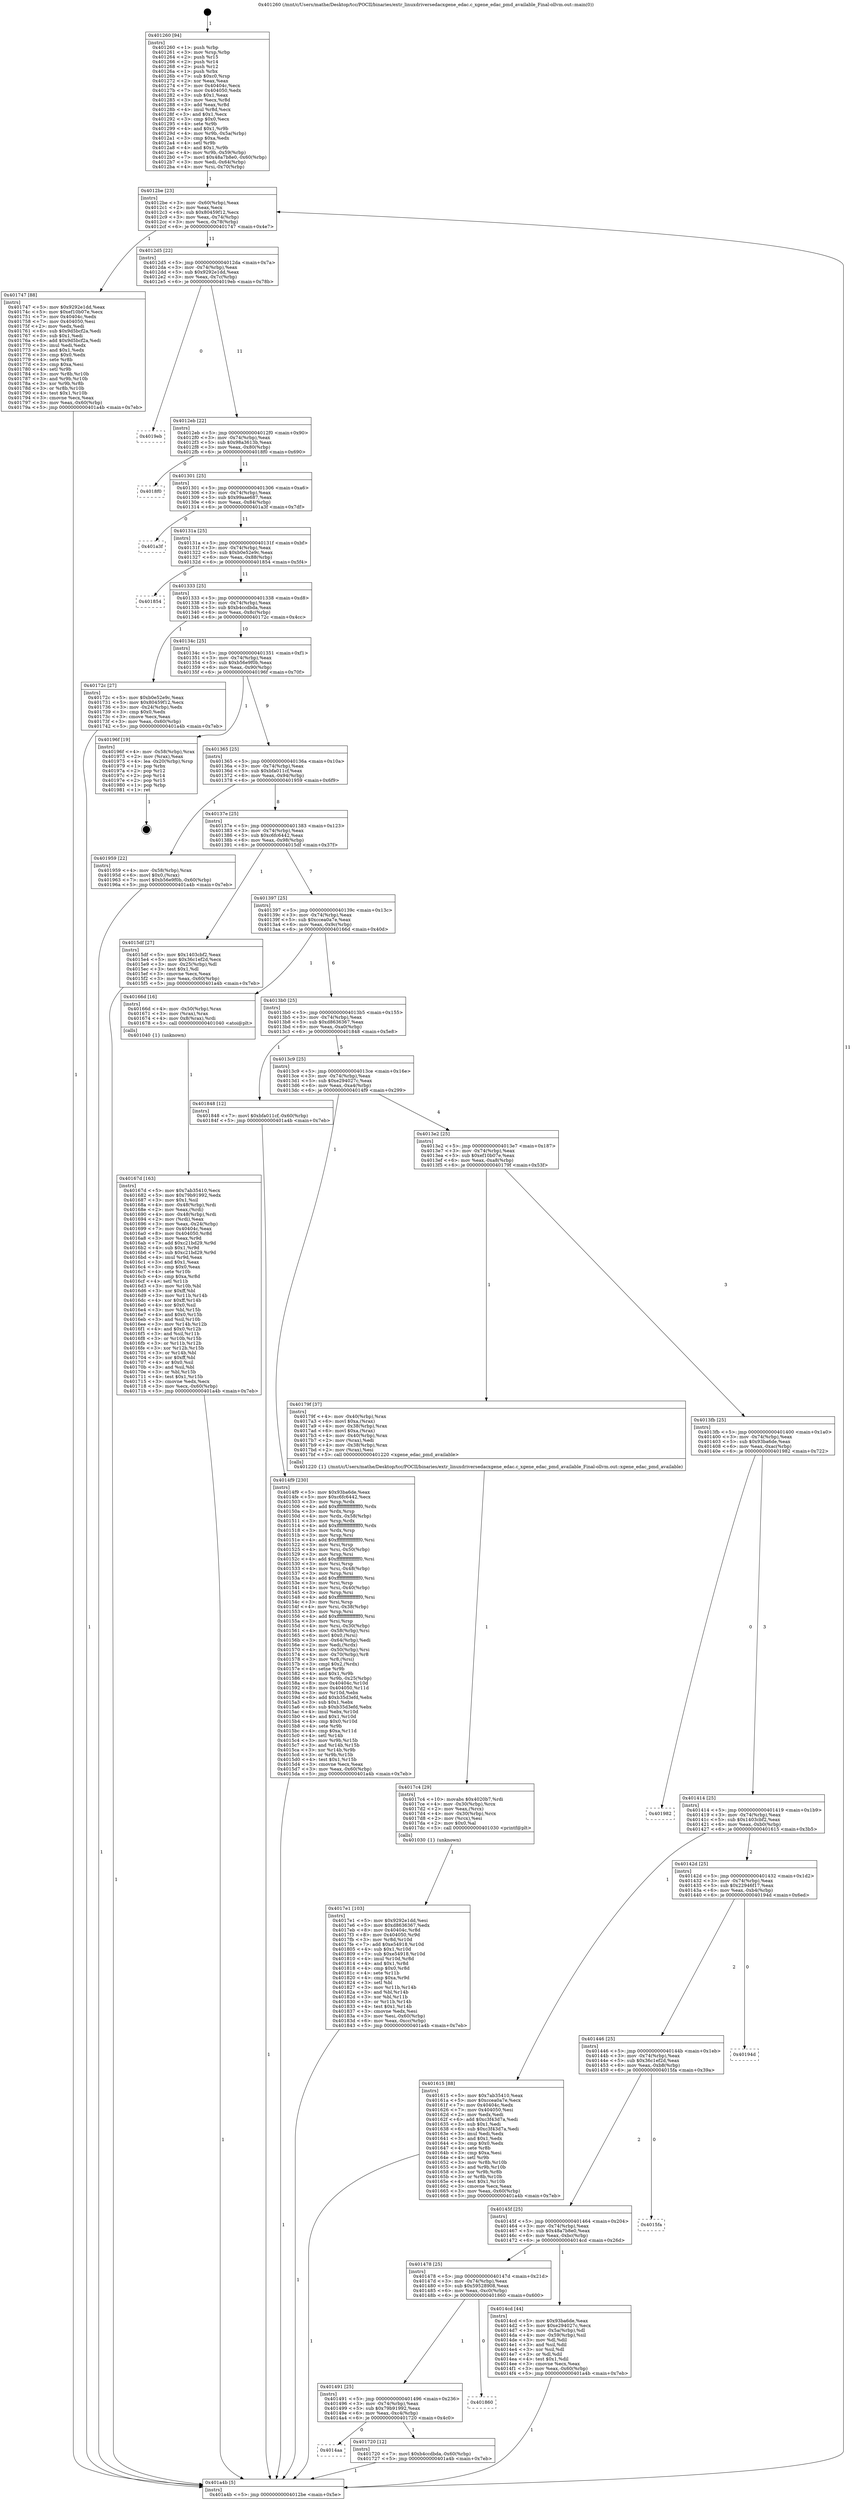 digraph "0x401260" {
  label = "0x401260 (/mnt/c/Users/mathe/Desktop/tcc/POCII/binaries/extr_linuxdriversedacxgene_edac.c_xgene_edac_pmd_available_Final-ollvm.out::main(0))"
  labelloc = "t"
  node[shape=record]

  Entry [label="",width=0.3,height=0.3,shape=circle,fillcolor=black,style=filled]
  "0x4012be" [label="{
     0x4012be [23]\l
     | [instrs]\l
     &nbsp;&nbsp;0x4012be \<+3\>: mov -0x60(%rbp),%eax\l
     &nbsp;&nbsp;0x4012c1 \<+2\>: mov %eax,%ecx\l
     &nbsp;&nbsp;0x4012c3 \<+6\>: sub $0x80459f12,%ecx\l
     &nbsp;&nbsp;0x4012c9 \<+3\>: mov %eax,-0x74(%rbp)\l
     &nbsp;&nbsp;0x4012cc \<+3\>: mov %ecx,-0x78(%rbp)\l
     &nbsp;&nbsp;0x4012cf \<+6\>: je 0000000000401747 \<main+0x4e7\>\l
  }"]
  "0x401747" [label="{
     0x401747 [88]\l
     | [instrs]\l
     &nbsp;&nbsp;0x401747 \<+5\>: mov $0x9292e1dd,%eax\l
     &nbsp;&nbsp;0x40174c \<+5\>: mov $0xef10b07e,%ecx\l
     &nbsp;&nbsp;0x401751 \<+7\>: mov 0x40404c,%edx\l
     &nbsp;&nbsp;0x401758 \<+7\>: mov 0x404050,%esi\l
     &nbsp;&nbsp;0x40175f \<+2\>: mov %edx,%edi\l
     &nbsp;&nbsp;0x401761 \<+6\>: sub $0x9d5bcf2a,%edi\l
     &nbsp;&nbsp;0x401767 \<+3\>: sub $0x1,%edi\l
     &nbsp;&nbsp;0x40176a \<+6\>: add $0x9d5bcf2a,%edi\l
     &nbsp;&nbsp;0x401770 \<+3\>: imul %edi,%edx\l
     &nbsp;&nbsp;0x401773 \<+3\>: and $0x1,%edx\l
     &nbsp;&nbsp;0x401776 \<+3\>: cmp $0x0,%edx\l
     &nbsp;&nbsp;0x401779 \<+4\>: sete %r8b\l
     &nbsp;&nbsp;0x40177d \<+3\>: cmp $0xa,%esi\l
     &nbsp;&nbsp;0x401780 \<+4\>: setl %r9b\l
     &nbsp;&nbsp;0x401784 \<+3\>: mov %r8b,%r10b\l
     &nbsp;&nbsp;0x401787 \<+3\>: and %r9b,%r10b\l
     &nbsp;&nbsp;0x40178a \<+3\>: xor %r9b,%r8b\l
     &nbsp;&nbsp;0x40178d \<+3\>: or %r8b,%r10b\l
     &nbsp;&nbsp;0x401790 \<+4\>: test $0x1,%r10b\l
     &nbsp;&nbsp;0x401794 \<+3\>: cmovne %ecx,%eax\l
     &nbsp;&nbsp;0x401797 \<+3\>: mov %eax,-0x60(%rbp)\l
     &nbsp;&nbsp;0x40179a \<+5\>: jmp 0000000000401a4b \<main+0x7eb\>\l
  }"]
  "0x4012d5" [label="{
     0x4012d5 [22]\l
     | [instrs]\l
     &nbsp;&nbsp;0x4012d5 \<+5\>: jmp 00000000004012da \<main+0x7a\>\l
     &nbsp;&nbsp;0x4012da \<+3\>: mov -0x74(%rbp),%eax\l
     &nbsp;&nbsp;0x4012dd \<+5\>: sub $0x9292e1dd,%eax\l
     &nbsp;&nbsp;0x4012e2 \<+3\>: mov %eax,-0x7c(%rbp)\l
     &nbsp;&nbsp;0x4012e5 \<+6\>: je 00000000004019eb \<main+0x78b\>\l
  }"]
  Exit [label="",width=0.3,height=0.3,shape=circle,fillcolor=black,style=filled,peripheries=2]
  "0x4019eb" [label="{
     0x4019eb\l
  }", style=dashed]
  "0x4012eb" [label="{
     0x4012eb [22]\l
     | [instrs]\l
     &nbsp;&nbsp;0x4012eb \<+5\>: jmp 00000000004012f0 \<main+0x90\>\l
     &nbsp;&nbsp;0x4012f0 \<+3\>: mov -0x74(%rbp),%eax\l
     &nbsp;&nbsp;0x4012f3 \<+5\>: sub $0x98a3613b,%eax\l
     &nbsp;&nbsp;0x4012f8 \<+3\>: mov %eax,-0x80(%rbp)\l
     &nbsp;&nbsp;0x4012fb \<+6\>: je 00000000004018f0 \<main+0x690\>\l
  }"]
  "0x4017e1" [label="{
     0x4017e1 [103]\l
     | [instrs]\l
     &nbsp;&nbsp;0x4017e1 \<+5\>: mov $0x9292e1dd,%esi\l
     &nbsp;&nbsp;0x4017e6 \<+5\>: mov $0xd8636367,%edx\l
     &nbsp;&nbsp;0x4017eb \<+8\>: mov 0x40404c,%r8d\l
     &nbsp;&nbsp;0x4017f3 \<+8\>: mov 0x404050,%r9d\l
     &nbsp;&nbsp;0x4017fb \<+3\>: mov %r8d,%r10d\l
     &nbsp;&nbsp;0x4017fe \<+7\>: add $0xe54918,%r10d\l
     &nbsp;&nbsp;0x401805 \<+4\>: sub $0x1,%r10d\l
     &nbsp;&nbsp;0x401809 \<+7\>: sub $0xe54918,%r10d\l
     &nbsp;&nbsp;0x401810 \<+4\>: imul %r10d,%r8d\l
     &nbsp;&nbsp;0x401814 \<+4\>: and $0x1,%r8d\l
     &nbsp;&nbsp;0x401818 \<+4\>: cmp $0x0,%r8d\l
     &nbsp;&nbsp;0x40181c \<+4\>: sete %r11b\l
     &nbsp;&nbsp;0x401820 \<+4\>: cmp $0xa,%r9d\l
     &nbsp;&nbsp;0x401824 \<+3\>: setl %bl\l
     &nbsp;&nbsp;0x401827 \<+3\>: mov %r11b,%r14b\l
     &nbsp;&nbsp;0x40182a \<+3\>: and %bl,%r14b\l
     &nbsp;&nbsp;0x40182d \<+3\>: xor %bl,%r11b\l
     &nbsp;&nbsp;0x401830 \<+3\>: or %r11b,%r14b\l
     &nbsp;&nbsp;0x401833 \<+4\>: test $0x1,%r14b\l
     &nbsp;&nbsp;0x401837 \<+3\>: cmovne %edx,%esi\l
     &nbsp;&nbsp;0x40183a \<+3\>: mov %esi,-0x60(%rbp)\l
     &nbsp;&nbsp;0x40183d \<+6\>: mov %eax,-0xcc(%rbp)\l
     &nbsp;&nbsp;0x401843 \<+5\>: jmp 0000000000401a4b \<main+0x7eb\>\l
  }"]
  "0x4018f0" [label="{
     0x4018f0\l
  }", style=dashed]
  "0x401301" [label="{
     0x401301 [25]\l
     | [instrs]\l
     &nbsp;&nbsp;0x401301 \<+5\>: jmp 0000000000401306 \<main+0xa6\>\l
     &nbsp;&nbsp;0x401306 \<+3\>: mov -0x74(%rbp),%eax\l
     &nbsp;&nbsp;0x401309 \<+5\>: sub $0x99aae687,%eax\l
     &nbsp;&nbsp;0x40130e \<+6\>: mov %eax,-0x84(%rbp)\l
     &nbsp;&nbsp;0x401314 \<+6\>: je 0000000000401a3f \<main+0x7df\>\l
  }"]
  "0x4017c4" [label="{
     0x4017c4 [29]\l
     | [instrs]\l
     &nbsp;&nbsp;0x4017c4 \<+10\>: movabs $0x4020b7,%rdi\l
     &nbsp;&nbsp;0x4017ce \<+4\>: mov -0x30(%rbp),%rcx\l
     &nbsp;&nbsp;0x4017d2 \<+2\>: mov %eax,(%rcx)\l
     &nbsp;&nbsp;0x4017d4 \<+4\>: mov -0x30(%rbp),%rcx\l
     &nbsp;&nbsp;0x4017d8 \<+2\>: mov (%rcx),%esi\l
     &nbsp;&nbsp;0x4017da \<+2\>: mov $0x0,%al\l
     &nbsp;&nbsp;0x4017dc \<+5\>: call 0000000000401030 \<printf@plt\>\l
     | [calls]\l
     &nbsp;&nbsp;0x401030 \{1\} (unknown)\l
  }"]
  "0x401a3f" [label="{
     0x401a3f\l
  }", style=dashed]
  "0x40131a" [label="{
     0x40131a [25]\l
     | [instrs]\l
     &nbsp;&nbsp;0x40131a \<+5\>: jmp 000000000040131f \<main+0xbf\>\l
     &nbsp;&nbsp;0x40131f \<+3\>: mov -0x74(%rbp),%eax\l
     &nbsp;&nbsp;0x401322 \<+5\>: sub $0xb0e52e9c,%eax\l
     &nbsp;&nbsp;0x401327 \<+6\>: mov %eax,-0x88(%rbp)\l
     &nbsp;&nbsp;0x40132d \<+6\>: je 0000000000401854 \<main+0x5f4\>\l
  }"]
  "0x4014aa" [label="{
     0x4014aa\l
  }", style=dashed]
  "0x401854" [label="{
     0x401854\l
  }", style=dashed]
  "0x401333" [label="{
     0x401333 [25]\l
     | [instrs]\l
     &nbsp;&nbsp;0x401333 \<+5\>: jmp 0000000000401338 \<main+0xd8\>\l
     &nbsp;&nbsp;0x401338 \<+3\>: mov -0x74(%rbp),%eax\l
     &nbsp;&nbsp;0x40133b \<+5\>: sub $0xb4ccdbda,%eax\l
     &nbsp;&nbsp;0x401340 \<+6\>: mov %eax,-0x8c(%rbp)\l
     &nbsp;&nbsp;0x401346 \<+6\>: je 000000000040172c \<main+0x4cc\>\l
  }"]
  "0x401720" [label="{
     0x401720 [12]\l
     | [instrs]\l
     &nbsp;&nbsp;0x401720 \<+7\>: movl $0xb4ccdbda,-0x60(%rbp)\l
     &nbsp;&nbsp;0x401727 \<+5\>: jmp 0000000000401a4b \<main+0x7eb\>\l
  }"]
  "0x40172c" [label="{
     0x40172c [27]\l
     | [instrs]\l
     &nbsp;&nbsp;0x40172c \<+5\>: mov $0xb0e52e9c,%eax\l
     &nbsp;&nbsp;0x401731 \<+5\>: mov $0x80459f12,%ecx\l
     &nbsp;&nbsp;0x401736 \<+3\>: mov -0x24(%rbp),%edx\l
     &nbsp;&nbsp;0x401739 \<+3\>: cmp $0x0,%edx\l
     &nbsp;&nbsp;0x40173c \<+3\>: cmove %ecx,%eax\l
     &nbsp;&nbsp;0x40173f \<+3\>: mov %eax,-0x60(%rbp)\l
     &nbsp;&nbsp;0x401742 \<+5\>: jmp 0000000000401a4b \<main+0x7eb\>\l
  }"]
  "0x40134c" [label="{
     0x40134c [25]\l
     | [instrs]\l
     &nbsp;&nbsp;0x40134c \<+5\>: jmp 0000000000401351 \<main+0xf1\>\l
     &nbsp;&nbsp;0x401351 \<+3\>: mov -0x74(%rbp),%eax\l
     &nbsp;&nbsp;0x401354 \<+5\>: sub $0xb56e9f0b,%eax\l
     &nbsp;&nbsp;0x401359 \<+6\>: mov %eax,-0x90(%rbp)\l
     &nbsp;&nbsp;0x40135f \<+6\>: je 000000000040196f \<main+0x70f\>\l
  }"]
  "0x401491" [label="{
     0x401491 [25]\l
     | [instrs]\l
     &nbsp;&nbsp;0x401491 \<+5\>: jmp 0000000000401496 \<main+0x236\>\l
     &nbsp;&nbsp;0x401496 \<+3\>: mov -0x74(%rbp),%eax\l
     &nbsp;&nbsp;0x401499 \<+5\>: sub $0x79b91992,%eax\l
     &nbsp;&nbsp;0x40149e \<+6\>: mov %eax,-0xc4(%rbp)\l
     &nbsp;&nbsp;0x4014a4 \<+6\>: je 0000000000401720 \<main+0x4c0\>\l
  }"]
  "0x40196f" [label="{
     0x40196f [19]\l
     | [instrs]\l
     &nbsp;&nbsp;0x40196f \<+4\>: mov -0x58(%rbp),%rax\l
     &nbsp;&nbsp;0x401973 \<+2\>: mov (%rax),%eax\l
     &nbsp;&nbsp;0x401975 \<+4\>: lea -0x20(%rbp),%rsp\l
     &nbsp;&nbsp;0x401979 \<+1\>: pop %rbx\l
     &nbsp;&nbsp;0x40197a \<+2\>: pop %r12\l
     &nbsp;&nbsp;0x40197c \<+2\>: pop %r14\l
     &nbsp;&nbsp;0x40197e \<+2\>: pop %r15\l
     &nbsp;&nbsp;0x401980 \<+1\>: pop %rbp\l
     &nbsp;&nbsp;0x401981 \<+1\>: ret\l
  }"]
  "0x401365" [label="{
     0x401365 [25]\l
     | [instrs]\l
     &nbsp;&nbsp;0x401365 \<+5\>: jmp 000000000040136a \<main+0x10a\>\l
     &nbsp;&nbsp;0x40136a \<+3\>: mov -0x74(%rbp),%eax\l
     &nbsp;&nbsp;0x40136d \<+5\>: sub $0xbfa011cf,%eax\l
     &nbsp;&nbsp;0x401372 \<+6\>: mov %eax,-0x94(%rbp)\l
     &nbsp;&nbsp;0x401378 \<+6\>: je 0000000000401959 \<main+0x6f9\>\l
  }"]
  "0x401860" [label="{
     0x401860\l
  }", style=dashed]
  "0x401959" [label="{
     0x401959 [22]\l
     | [instrs]\l
     &nbsp;&nbsp;0x401959 \<+4\>: mov -0x58(%rbp),%rax\l
     &nbsp;&nbsp;0x40195d \<+6\>: movl $0x0,(%rax)\l
     &nbsp;&nbsp;0x401963 \<+7\>: movl $0xb56e9f0b,-0x60(%rbp)\l
     &nbsp;&nbsp;0x40196a \<+5\>: jmp 0000000000401a4b \<main+0x7eb\>\l
  }"]
  "0x40137e" [label="{
     0x40137e [25]\l
     | [instrs]\l
     &nbsp;&nbsp;0x40137e \<+5\>: jmp 0000000000401383 \<main+0x123\>\l
     &nbsp;&nbsp;0x401383 \<+3\>: mov -0x74(%rbp),%eax\l
     &nbsp;&nbsp;0x401386 \<+5\>: sub $0xc6fc6442,%eax\l
     &nbsp;&nbsp;0x40138b \<+6\>: mov %eax,-0x98(%rbp)\l
     &nbsp;&nbsp;0x401391 \<+6\>: je 00000000004015df \<main+0x37f\>\l
  }"]
  "0x40167d" [label="{
     0x40167d [163]\l
     | [instrs]\l
     &nbsp;&nbsp;0x40167d \<+5\>: mov $0x7ab35410,%ecx\l
     &nbsp;&nbsp;0x401682 \<+5\>: mov $0x79b91992,%edx\l
     &nbsp;&nbsp;0x401687 \<+3\>: mov $0x1,%sil\l
     &nbsp;&nbsp;0x40168a \<+4\>: mov -0x48(%rbp),%rdi\l
     &nbsp;&nbsp;0x40168e \<+2\>: mov %eax,(%rdi)\l
     &nbsp;&nbsp;0x401690 \<+4\>: mov -0x48(%rbp),%rdi\l
     &nbsp;&nbsp;0x401694 \<+2\>: mov (%rdi),%eax\l
     &nbsp;&nbsp;0x401696 \<+3\>: mov %eax,-0x24(%rbp)\l
     &nbsp;&nbsp;0x401699 \<+7\>: mov 0x40404c,%eax\l
     &nbsp;&nbsp;0x4016a0 \<+8\>: mov 0x404050,%r8d\l
     &nbsp;&nbsp;0x4016a8 \<+3\>: mov %eax,%r9d\l
     &nbsp;&nbsp;0x4016ab \<+7\>: add $0xc21bd29,%r9d\l
     &nbsp;&nbsp;0x4016b2 \<+4\>: sub $0x1,%r9d\l
     &nbsp;&nbsp;0x4016b6 \<+7\>: sub $0xc21bd29,%r9d\l
     &nbsp;&nbsp;0x4016bd \<+4\>: imul %r9d,%eax\l
     &nbsp;&nbsp;0x4016c1 \<+3\>: and $0x1,%eax\l
     &nbsp;&nbsp;0x4016c4 \<+3\>: cmp $0x0,%eax\l
     &nbsp;&nbsp;0x4016c7 \<+4\>: sete %r10b\l
     &nbsp;&nbsp;0x4016cb \<+4\>: cmp $0xa,%r8d\l
     &nbsp;&nbsp;0x4016cf \<+4\>: setl %r11b\l
     &nbsp;&nbsp;0x4016d3 \<+3\>: mov %r10b,%bl\l
     &nbsp;&nbsp;0x4016d6 \<+3\>: xor $0xff,%bl\l
     &nbsp;&nbsp;0x4016d9 \<+3\>: mov %r11b,%r14b\l
     &nbsp;&nbsp;0x4016dc \<+4\>: xor $0xff,%r14b\l
     &nbsp;&nbsp;0x4016e0 \<+4\>: xor $0x0,%sil\l
     &nbsp;&nbsp;0x4016e4 \<+3\>: mov %bl,%r15b\l
     &nbsp;&nbsp;0x4016e7 \<+4\>: and $0x0,%r15b\l
     &nbsp;&nbsp;0x4016eb \<+3\>: and %sil,%r10b\l
     &nbsp;&nbsp;0x4016ee \<+3\>: mov %r14b,%r12b\l
     &nbsp;&nbsp;0x4016f1 \<+4\>: and $0x0,%r12b\l
     &nbsp;&nbsp;0x4016f5 \<+3\>: and %sil,%r11b\l
     &nbsp;&nbsp;0x4016f8 \<+3\>: or %r10b,%r15b\l
     &nbsp;&nbsp;0x4016fb \<+3\>: or %r11b,%r12b\l
     &nbsp;&nbsp;0x4016fe \<+3\>: xor %r12b,%r15b\l
     &nbsp;&nbsp;0x401701 \<+3\>: or %r14b,%bl\l
     &nbsp;&nbsp;0x401704 \<+3\>: xor $0xff,%bl\l
     &nbsp;&nbsp;0x401707 \<+4\>: or $0x0,%sil\l
     &nbsp;&nbsp;0x40170b \<+3\>: and %sil,%bl\l
     &nbsp;&nbsp;0x40170e \<+3\>: or %bl,%r15b\l
     &nbsp;&nbsp;0x401711 \<+4\>: test $0x1,%r15b\l
     &nbsp;&nbsp;0x401715 \<+3\>: cmovne %edx,%ecx\l
     &nbsp;&nbsp;0x401718 \<+3\>: mov %ecx,-0x60(%rbp)\l
     &nbsp;&nbsp;0x40171b \<+5\>: jmp 0000000000401a4b \<main+0x7eb\>\l
  }"]
  "0x4015df" [label="{
     0x4015df [27]\l
     | [instrs]\l
     &nbsp;&nbsp;0x4015df \<+5\>: mov $0x1403cbf2,%eax\l
     &nbsp;&nbsp;0x4015e4 \<+5\>: mov $0x36c1ef2d,%ecx\l
     &nbsp;&nbsp;0x4015e9 \<+3\>: mov -0x25(%rbp),%dl\l
     &nbsp;&nbsp;0x4015ec \<+3\>: test $0x1,%dl\l
     &nbsp;&nbsp;0x4015ef \<+3\>: cmovne %ecx,%eax\l
     &nbsp;&nbsp;0x4015f2 \<+3\>: mov %eax,-0x60(%rbp)\l
     &nbsp;&nbsp;0x4015f5 \<+5\>: jmp 0000000000401a4b \<main+0x7eb\>\l
  }"]
  "0x401397" [label="{
     0x401397 [25]\l
     | [instrs]\l
     &nbsp;&nbsp;0x401397 \<+5\>: jmp 000000000040139c \<main+0x13c\>\l
     &nbsp;&nbsp;0x40139c \<+3\>: mov -0x74(%rbp),%eax\l
     &nbsp;&nbsp;0x40139f \<+5\>: sub $0xccea0a7e,%eax\l
     &nbsp;&nbsp;0x4013a4 \<+6\>: mov %eax,-0x9c(%rbp)\l
     &nbsp;&nbsp;0x4013aa \<+6\>: je 000000000040166d \<main+0x40d\>\l
  }"]
  "0x401260" [label="{
     0x401260 [94]\l
     | [instrs]\l
     &nbsp;&nbsp;0x401260 \<+1\>: push %rbp\l
     &nbsp;&nbsp;0x401261 \<+3\>: mov %rsp,%rbp\l
     &nbsp;&nbsp;0x401264 \<+2\>: push %r15\l
     &nbsp;&nbsp;0x401266 \<+2\>: push %r14\l
     &nbsp;&nbsp;0x401268 \<+2\>: push %r12\l
     &nbsp;&nbsp;0x40126a \<+1\>: push %rbx\l
     &nbsp;&nbsp;0x40126b \<+7\>: sub $0xc0,%rsp\l
     &nbsp;&nbsp;0x401272 \<+2\>: xor %eax,%eax\l
     &nbsp;&nbsp;0x401274 \<+7\>: mov 0x40404c,%ecx\l
     &nbsp;&nbsp;0x40127b \<+7\>: mov 0x404050,%edx\l
     &nbsp;&nbsp;0x401282 \<+3\>: sub $0x1,%eax\l
     &nbsp;&nbsp;0x401285 \<+3\>: mov %ecx,%r8d\l
     &nbsp;&nbsp;0x401288 \<+3\>: add %eax,%r8d\l
     &nbsp;&nbsp;0x40128b \<+4\>: imul %r8d,%ecx\l
     &nbsp;&nbsp;0x40128f \<+3\>: and $0x1,%ecx\l
     &nbsp;&nbsp;0x401292 \<+3\>: cmp $0x0,%ecx\l
     &nbsp;&nbsp;0x401295 \<+4\>: sete %r9b\l
     &nbsp;&nbsp;0x401299 \<+4\>: and $0x1,%r9b\l
     &nbsp;&nbsp;0x40129d \<+4\>: mov %r9b,-0x5a(%rbp)\l
     &nbsp;&nbsp;0x4012a1 \<+3\>: cmp $0xa,%edx\l
     &nbsp;&nbsp;0x4012a4 \<+4\>: setl %r9b\l
     &nbsp;&nbsp;0x4012a8 \<+4\>: and $0x1,%r9b\l
     &nbsp;&nbsp;0x4012ac \<+4\>: mov %r9b,-0x59(%rbp)\l
     &nbsp;&nbsp;0x4012b0 \<+7\>: movl $0x48a7b8e0,-0x60(%rbp)\l
     &nbsp;&nbsp;0x4012b7 \<+3\>: mov %edi,-0x64(%rbp)\l
     &nbsp;&nbsp;0x4012ba \<+4\>: mov %rsi,-0x70(%rbp)\l
  }"]
  "0x40166d" [label="{
     0x40166d [16]\l
     | [instrs]\l
     &nbsp;&nbsp;0x40166d \<+4\>: mov -0x50(%rbp),%rax\l
     &nbsp;&nbsp;0x401671 \<+3\>: mov (%rax),%rax\l
     &nbsp;&nbsp;0x401674 \<+4\>: mov 0x8(%rax),%rdi\l
     &nbsp;&nbsp;0x401678 \<+5\>: call 0000000000401040 \<atoi@plt\>\l
     | [calls]\l
     &nbsp;&nbsp;0x401040 \{1\} (unknown)\l
  }"]
  "0x4013b0" [label="{
     0x4013b0 [25]\l
     | [instrs]\l
     &nbsp;&nbsp;0x4013b0 \<+5\>: jmp 00000000004013b5 \<main+0x155\>\l
     &nbsp;&nbsp;0x4013b5 \<+3\>: mov -0x74(%rbp),%eax\l
     &nbsp;&nbsp;0x4013b8 \<+5\>: sub $0xd8636367,%eax\l
     &nbsp;&nbsp;0x4013bd \<+6\>: mov %eax,-0xa0(%rbp)\l
     &nbsp;&nbsp;0x4013c3 \<+6\>: je 0000000000401848 \<main+0x5e8\>\l
  }"]
  "0x401a4b" [label="{
     0x401a4b [5]\l
     | [instrs]\l
     &nbsp;&nbsp;0x401a4b \<+5\>: jmp 00000000004012be \<main+0x5e\>\l
  }"]
  "0x401848" [label="{
     0x401848 [12]\l
     | [instrs]\l
     &nbsp;&nbsp;0x401848 \<+7\>: movl $0xbfa011cf,-0x60(%rbp)\l
     &nbsp;&nbsp;0x40184f \<+5\>: jmp 0000000000401a4b \<main+0x7eb\>\l
  }"]
  "0x4013c9" [label="{
     0x4013c9 [25]\l
     | [instrs]\l
     &nbsp;&nbsp;0x4013c9 \<+5\>: jmp 00000000004013ce \<main+0x16e\>\l
     &nbsp;&nbsp;0x4013ce \<+3\>: mov -0x74(%rbp),%eax\l
     &nbsp;&nbsp;0x4013d1 \<+5\>: sub $0xe294027c,%eax\l
     &nbsp;&nbsp;0x4013d6 \<+6\>: mov %eax,-0xa4(%rbp)\l
     &nbsp;&nbsp;0x4013dc \<+6\>: je 00000000004014f9 \<main+0x299\>\l
  }"]
  "0x401478" [label="{
     0x401478 [25]\l
     | [instrs]\l
     &nbsp;&nbsp;0x401478 \<+5\>: jmp 000000000040147d \<main+0x21d\>\l
     &nbsp;&nbsp;0x40147d \<+3\>: mov -0x74(%rbp),%eax\l
     &nbsp;&nbsp;0x401480 \<+5\>: sub $0x59528908,%eax\l
     &nbsp;&nbsp;0x401485 \<+6\>: mov %eax,-0xc0(%rbp)\l
     &nbsp;&nbsp;0x40148b \<+6\>: je 0000000000401860 \<main+0x600\>\l
  }"]
  "0x4014f9" [label="{
     0x4014f9 [230]\l
     | [instrs]\l
     &nbsp;&nbsp;0x4014f9 \<+5\>: mov $0x93ba6de,%eax\l
     &nbsp;&nbsp;0x4014fe \<+5\>: mov $0xc6fc6442,%ecx\l
     &nbsp;&nbsp;0x401503 \<+3\>: mov %rsp,%rdx\l
     &nbsp;&nbsp;0x401506 \<+4\>: add $0xfffffffffffffff0,%rdx\l
     &nbsp;&nbsp;0x40150a \<+3\>: mov %rdx,%rsp\l
     &nbsp;&nbsp;0x40150d \<+4\>: mov %rdx,-0x58(%rbp)\l
     &nbsp;&nbsp;0x401511 \<+3\>: mov %rsp,%rdx\l
     &nbsp;&nbsp;0x401514 \<+4\>: add $0xfffffffffffffff0,%rdx\l
     &nbsp;&nbsp;0x401518 \<+3\>: mov %rdx,%rsp\l
     &nbsp;&nbsp;0x40151b \<+3\>: mov %rsp,%rsi\l
     &nbsp;&nbsp;0x40151e \<+4\>: add $0xfffffffffffffff0,%rsi\l
     &nbsp;&nbsp;0x401522 \<+3\>: mov %rsi,%rsp\l
     &nbsp;&nbsp;0x401525 \<+4\>: mov %rsi,-0x50(%rbp)\l
     &nbsp;&nbsp;0x401529 \<+3\>: mov %rsp,%rsi\l
     &nbsp;&nbsp;0x40152c \<+4\>: add $0xfffffffffffffff0,%rsi\l
     &nbsp;&nbsp;0x401530 \<+3\>: mov %rsi,%rsp\l
     &nbsp;&nbsp;0x401533 \<+4\>: mov %rsi,-0x48(%rbp)\l
     &nbsp;&nbsp;0x401537 \<+3\>: mov %rsp,%rsi\l
     &nbsp;&nbsp;0x40153a \<+4\>: add $0xfffffffffffffff0,%rsi\l
     &nbsp;&nbsp;0x40153e \<+3\>: mov %rsi,%rsp\l
     &nbsp;&nbsp;0x401541 \<+4\>: mov %rsi,-0x40(%rbp)\l
     &nbsp;&nbsp;0x401545 \<+3\>: mov %rsp,%rsi\l
     &nbsp;&nbsp;0x401548 \<+4\>: add $0xfffffffffffffff0,%rsi\l
     &nbsp;&nbsp;0x40154c \<+3\>: mov %rsi,%rsp\l
     &nbsp;&nbsp;0x40154f \<+4\>: mov %rsi,-0x38(%rbp)\l
     &nbsp;&nbsp;0x401553 \<+3\>: mov %rsp,%rsi\l
     &nbsp;&nbsp;0x401556 \<+4\>: add $0xfffffffffffffff0,%rsi\l
     &nbsp;&nbsp;0x40155a \<+3\>: mov %rsi,%rsp\l
     &nbsp;&nbsp;0x40155d \<+4\>: mov %rsi,-0x30(%rbp)\l
     &nbsp;&nbsp;0x401561 \<+4\>: mov -0x58(%rbp),%rsi\l
     &nbsp;&nbsp;0x401565 \<+6\>: movl $0x0,(%rsi)\l
     &nbsp;&nbsp;0x40156b \<+3\>: mov -0x64(%rbp),%edi\l
     &nbsp;&nbsp;0x40156e \<+2\>: mov %edi,(%rdx)\l
     &nbsp;&nbsp;0x401570 \<+4\>: mov -0x50(%rbp),%rsi\l
     &nbsp;&nbsp;0x401574 \<+4\>: mov -0x70(%rbp),%r8\l
     &nbsp;&nbsp;0x401578 \<+3\>: mov %r8,(%rsi)\l
     &nbsp;&nbsp;0x40157b \<+3\>: cmpl $0x2,(%rdx)\l
     &nbsp;&nbsp;0x40157e \<+4\>: setne %r9b\l
     &nbsp;&nbsp;0x401582 \<+4\>: and $0x1,%r9b\l
     &nbsp;&nbsp;0x401586 \<+4\>: mov %r9b,-0x25(%rbp)\l
     &nbsp;&nbsp;0x40158a \<+8\>: mov 0x40404c,%r10d\l
     &nbsp;&nbsp;0x401592 \<+8\>: mov 0x404050,%r11d\l
     &nbsp;&nbsp;0x40159a \<+3\>: mov %r10d,%ebx\l
     &nbsp;&nbsp;0x40159d \<+6\>: add $0xb35d3efd,%ebx\l
     &nbsp;&nbsp;0x4015a3 \<+3\>: sub $0x1,%ebx\l
     &nbsp;&nbsp;0x4015a6 \<+6\>: sub $0xb35d3efd,%ebx\l
     &nbsp;&nbsp;0x4015ac \<+4\>: imul %ebx,%r10d\l
     &nbsp;&nbsp;0x4015b0 \<+4\>: and $0x1,%r10d\l
     &nbsp;&nbsp;0x4015b4 \<+4\>: cmp $0x0,%r10d\l
     &nbsp;&nbsp;0x4015b8 \<+4\>: sete %r9b\l
     &nbsp;&nbsp;0x4015bc \<+4\>: cmp $0xa,%r11d\l
     &nbsp;&nbsp;0x4015c0 \<+4\>: setl %r14b\l
     &nbsp;&nbsp;0x4015c4 \<+3\>: mov %r9b,%r15b\l
     &nbsp;&nbsp;0x4015c7 \<+3\>: and %r14b,%r15b\l
     &nbsp;&nbsp;0x4015ca \<+3\>: xor %r14b,%r9b\l
     &nbsp;&nbsp;0x4015cd \<+3\>: or %r9b,%r15b\l
     &nbsp;&nbsp;0x4015d0 \<+4\>: test $0x1,%r15b\l
     &nbsp;&nbsp;0x4015d4 \<+3\>: cmovne %ecx,%eax\l
     &nbsp;&nbsp;0x4015d7 \<+3\>: mov %eax,-0x60(%rbp)\l
     &nbsp;&nbsp;0x4015da \<+5\>: jmp 0000000000401a4b \<main+0x7eb\>\l
  }"]
  "0x4013e2" [label="{
     0x4013e2 [25]\l
     | [instrs]\l
     &nbsp;&nbsp;0x4013e2 \<+5\>: jmp 00000000004013e7 \<main+0x187\>\l
     &nbsp;&nbsp;0x4013e7 \<+3\>: mov -0x74(%rbp),%eax\l
     &nbsp;&nbsp;0x4013ea \<+5\>: sub $0xef10b07e,%eax\l
     &nbsp;&nbsp;0x4013ef \<+6\>: mov %eax,-0xa8(%rbp)\l
     &nbsp;&nbsp;0x4013f5 \<+6\>: je 000000000040179f \<main+0x53f\>\l
  }"]
  "0x4014cd" [label="{
     0x4014cd [44]\l
     | [instrs]\l
     &nbsp;&nbsp;0x4014cd \<+5\>: mov $0x93ba6de,%eax\l
     &nbsp;&nbsp;0x4014d2 \<+5\>: mov $0xe294027c,%ecx\l
     &nbsp;&nbsp;0x4014d7 \<+3\>: mov -0x5a(%rbp),%dl\l
     &nbsp;&nbsp;0x4014da \<+4\>: mov -0x59(%rbp),%sil\l
     &nbsp;&nbsp;0x4014de \<+3\>: mov %dl,%dil\l
     &nbsp;&nbsp;0x4014e1 \<+3\>: and %sil,%dil\l
     &nbsp;&nbsp;0x4014e4 \<+3\>: xor %sil,%dl\l
     &nbsp;&nbsp;0x4014e7 \<+3\>: or %dl,%dil\l
     &nbsp;&nbsp;0x4014ea \<+4\>: test $0x1,%dil\l
     &nbsp;&nbsp;0x4014ee \<+3\>: cmovne %ecx,%eax\l
     &nbsp;&nbsp;0x4014f1 \<+3\>: mov %eax,-0x60(%rbp)\l
     &nbsp;&nbsp;0x4014f4 \<+5\>: jmp 0000000000401a4b \<main+0x7eb\>\l
  }"]
  "0x40179f" [label="{
     0x40179f [37]\l
     | [instrs]\l
     &nbsp;&nbsp;0x40179f \<+4\>: mov -0x40(%rbp),%rax\l
     &nbsp;&nbsp;0x4017a3 \<+6\>: movl $0xa,(%rax)\l
     &nbsp;&nbsp;0x4017a9 \<+4\>: mov -0x38(%rbp),%rax\l
     &nbsp;&nbsp;0x4017ad \<+6\>: movl $0xa,(%rax)\l
     &nbsp;&nbsp;0x4017b3 \<+4\>: mov -0x40(%rbp),%rax\l
     &nbsp;&nbsp;0x4017b7 \<+2\>: mov (%rax),%edi\l
     &nbsp;&nbsp;0x4017b9 \<+4\>: mov -0x38(%rbp),%rax\l
     &nbsp;&nbsp;0x4017bd \<+2\>: mov (%rax),%esi\l
     &nbsp;&nbsp;0x4017bf \<+5\>: call 0000000000401220 \<xgene_edac_pmd_available\>\l
     | [calls]\l
     &nbsp;&nbsp;0x401220 \{1\} (/mnt/c/Users/mathe/Desktop/tcc/POCII/binaries/extr_linuxdriversedacxgene_edac.c_xgene_edac_pmd_available_Final-ollvm.out::xgene_edac_pmd_available)\l
  }"]
  "0x4013fb" [label="{
     0x4013fb [25]\l
     | [instrs]\l
     &nbsp;&nbsp;0x4013fb \<+5\>: jmp 0000000000401400 \<main+0x1a0\>\l
     &nbsp;&nbsp;0x401400 \<+3\>: mov -0x74(%rbp),%eax\l
     &nbsp;&nbsp;0x401403 \<+5\>: sub $0x93ba6de,%eax\l
     &nbsp;&nbsp;0x401408 \<+6\>: mov %eax,-0xac(%rbp)\l
     &nbsp;&nbsp;0x40140e \<+6\>: je 0000000000401982 \<main+0x722\>\l
  }"]
  "0x40145f" [label="{
     0x40145f [25]\l
     | [instrs]\l
     &nbsp;&nbsp;0x40145f \<+5\>: jmp 0000000000401464 \<main+0x204\>\l
     &nbsp;&nbsp;0x401464 \<+3\>: mov -0x74(%rbp),%eax\l
     &nbsp;&nbsp;0x401467 \<+5\>: sub $0x48a7b8e0,%eax\l
     &nbsp;&nbsp;0x40146c \<+6\>: mov %eax,-0xbc(%rbp)\l
     &nbsp;&nbsp;0x401472 \<+6\>: je 00000000004014cd \<main+0x26d\>\l
  }"]
  "0x401982" [label="{
     0x401982\l
  }", style=dashed]
  "0x401414" [label="{
     0x401414 [25]\l
     | [instrs]\l
     &nbsp;&nbsp;0x401414 \<+5\>: jmp 0000000000401419 \<main+0x1b9\>\l
     &nbsp;&nbsp;0x401419 \<+3\>: mov -0x74(%rbp),%eax\l
     &nbsp;&nbsp;0x40141c \<+5\>: sub $0x1403cbf2,%eax\l
     &nbsp;&nbsp;0x401421 \<+6\>: mov %eax,-0xb0(%rbp)\l
     &nbsp;&nbsp;0x401427 \<+6\>: je 0000000000401615 \<main+0x3b5\>\l
  }"]
  "0x4015fa" [label="{
     0x4015fa\l
  }", style=dashed]
  "0x401615" [label="{
     0x401615 [88]\l
     | [instrs]\l
     &nbsp;&nbsp;0x401615 \<+5\>: mov $0x7ab35410,%eax\l
     &nbsp;&nbsp;0x40161a \<+5\>: mov $0xccea0a7e,%ecx\l
     &nbsp;&nbsp;0x40161f \<+7\>: mov 0x40404c,%edx\l
     &nbsp;&nbsp;0x401626 \<+7\>: mov 0x404050,%esi\l
     &nbsp;&nbsp;0x40162d \<+2\>: mov %edx,%edi\l
     &nbsp;&nbsp;0x40162f \<+6\>: add $0xc3f43d7a,%edi\l
     &nbsp;&nbsp;0x401635 \<+3\>: sub $0x1,%edi\l
     &nbsp;&nbsp;0x401638 \<+6\>: sub $0xc3f43d7a,%edi\l
     &nbsp;&nbsp;0x40163e \<+3\>: imul %edi,%edx\l
     &nbsp;&nbsp;0x401641 \<+3\>: and $0x1,%edx\l
     &nbsp;&nbsp;0x401644 \<+3\>: cmp $0x0,%edx\l
     &nbsp;&nbsp;0x401647 \<+4\>: sete %r8b\l
     &nbsp;&nbsp;0x40164b \<+3\>: cmp $0xa,%esi\l
     &nbsp;&nbsp;0x40164e \<+4\>: setl %r9b\l
     &nbsp;&nbsp;0x401652 \<+3\>: mov %r8b,%r10b\l
     &nbsp;&nbsp;0x401655 \<+3\>: and %r9b,%r10b\l
     &nbsp;&nbsp;0x401658 \<+3\>: xor %r9b,%r8b\l
     &nbsp;&nbsp;0x40165b \<+3\>: or %r8b,%r10b\l
     &nbsp;&nbsp;0x40165e \<+4\>: test $0x1,%r10b\l
     &nbsp;&nbsp;0x401662 \<+3\>: cmovne %ecx,%eax\l
     &nbsp;&nbsp;0x401665 \<+3\>: mov %eax,-0x60(%rbp)\l
     &nbsp;&nbsp;0x401668 \<+5\>: jmp 0000000000401a4b \<main+0x7eb\>\l
  }"]
  "0x40142d" [label="{
     0x40142d [25]\l
     | [instrs]\l
     &nbsp;&nbsp;0x40142d \<+5\>: jmp 0000000000401432 \<main+0x1d2\>\l
     &nbsp;&nbsp;0x401432 \<+3\>: mov -0x74(%rbp),%eax\l
     &nbsp;&nbsp;0x401435 \<+5\>: sub $0x22946f17,%eax\l
     &nbsp;&nbsp;0x40143a \<+6\>: mov %eax,-0xb4(%rbp)\l
     &nbsp;&nbsp;0x401440 \<+6\>: je 000000000040194d \<main+0x6ed\>\l
  }"]
  "0x401446" [label="{
     0x401446 [25]\l
     | [instrs]\l
     &nbsp;&nbsp;0x401446 \<+5\>: jmp 000000000040144b \<main+0x1eb\>\l
     &nbsp;&nbsp;0x40144b \<+3\>: mov -0x74(%rbp),%eax\l
     &nbsp;&nbsp;0x40144e \<+5\>: sub $0x36c1ef2d,%eax\l
     &nbsp;&nbsp;0x401453 \<+6\>: mov %eax,-0xb8(%rbp)\l
     &nbsp;&nbsp;0x401459 \<+6\>: je 00000000004015fa \<main+0x39a\>\l
  }"]
  "0x40194d" [label="{
     0x40194d\l
  }", style=dashed]
  Entry -> "0x401260" [label=" 1"]
  "0x4012be" -> "0x401747" [label=" 1"]
  "0x4012be" -> "0x4012d5" [label=" 11"]
  "0x40196f" -> Exit [label=" 1"]
  "0x4012d5" -> "0x4019eb" [label=" 0"]
  "0x4012d5" -> "0x4012eb" [label=" 11"]
  "0x401959" -> "0x401a4b" [label=" 1"]
  "0x4012eb" -> "0x4018f0" [label=" 0"]
  "0x4012eb" -> "0x401301" [label=" 11"]
  "0x401848" -> "0x401a4b" [label=" 1"]
  "0x401301" -> "0x401a3f" [label=" 0"]
  "0x401301" -> "0x40131a" [label=" 11"]
  "0x4017e1" -> "0x401a4b" [label=" 1"]
  "0x40131a" -> "0x401854" [label=" 0"]
  "0x40131a" -> "0x401333" [label=" 11"]
  "0x4017c4" -> "0x4017e1" [label=" 1"]
  "0x401333" -> "0x40172c" [label=" 1"]
  "0x401333" -> "0x40134c" [label=" 10"]
  "0x40179f" -> "0x4017c4" [label=" 1"]
  "0x40134c" -> "0x40196f" [label=" 1"]
  "0x40134c" -> "0x401365" [label=" 9"]
  "0x40172c" -> "0x401a4b" [label=" 1"]
  "0x401365" -> "0x401959" [label=" 1"]
  "0x401365" -> "0x40137e" [label=" 8"]
  "0x401720" -> "0x401a4b" [label=" 1"]
  "0x40137e" -> "0x4015df" [label=" 1"]
  "0x40137e" -> "0x401397" [label=" 7"]
  "0x401491" -> "0x401720" [label=" 1"]
  "0x401397" -> "0x40166d" [label=" 1"]
  "0x401397" -> "0x4013b0" [label=" 6"]
  "0x401747" -> "0x401a4b" [label=" 1"]
  "0x4013b0" -> "0x401848" [label=" 1"]
  "0x4013b0" -> "0x4013c9" [label=" 5"]
  "0x401478" -> "0x401491" [label=" 1"]
  "0x4013c9" -> "0x4014f9" [label=" 1"]
  "0x4013c9" -> "0x4013e2" [label=" 4"]
  "0x401478" -> "0x401860" [label=" 0"]
  "0x4013e2" -> "0x40179f" [label=" 1"]
  "0x4013e2" -> "0x4013fb" [label=" 3"]
  "0x401491" -> "0x4014aa" [label=" 0"]
  "0x4013fb" -> "0x401982" [label=" 0"]
  "0x4013fb" -> "0x401414" [label=" 3"]
  "0x40166d" -> "0x40167d" [label=" 1"]
  "0x401414" -> "0x401615" [label=" 1"]
  "0x401414" -> "0x40142d" [label=" 2"]
  "0x401615" -> "0x401a4b" [label=" 1"]
  "0x40142d" -> "0x40194d" [label=" 0"]
  "0x40142d" -> "0x401446" [label=" 2"]
  "0x4015df" -> "0x401a4b" [label=" 1"]
  "0x401446" -> "0x4015fa" [label=" 0"]
  "0x401446" -> "0x40145f" [label=" 2"]
  "0x40167d" -> "0x401a4b" [label=" 1"]
  "0x40145f" -> "0x4014cd" [label=" 1"]
  "0x40145f" -> "0x401478" [label=" 1"]
  "0x4014cd" -> "0x401a4b" [label=" 1"]
  "0x401260" -> "0x4012be" [label=" 1"]
  "0x401a4b" -> "0x4012be" [label=" 11"]
  "0x4014f9" -> "0x401a4b" [label=" 1"]
}
